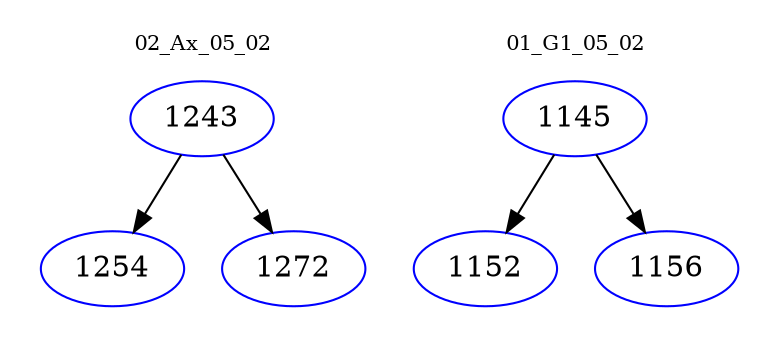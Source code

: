 digraph{
subgraph cluster_0 {
color = white
label = "02_Ax_05_02";
fontsize=10;
T0_1243 [label="1243", color="blue"]
T0_1243 -> T0_1254 [color="black"]
T0_1254 [label="1254", color="blue"]
T0_1243 -> T0_1272 [color="black"]
T0_1272 [label="1272", color="blue"]
}
subgraph cluster_1 {
color = white
label = "01_G1_05_02";
fontsize=10;
T1_1145 [label="1145", color="blue"]
T1_1145 -> T1_1152 [color="black"]
T1_1152 [label="1152", color="blue"]
T1_1145 -> T1_1156 [color="black"]
T1_1156 [label="1156", color="blue"]
}
}
